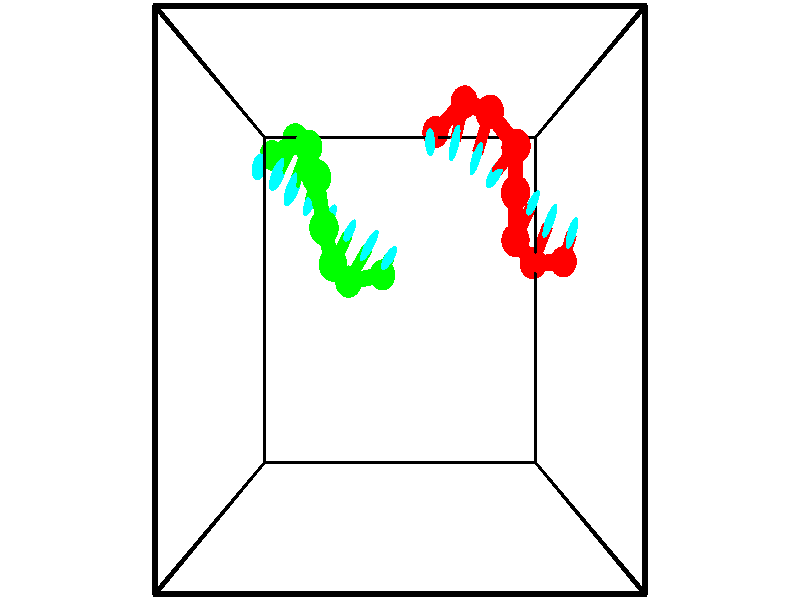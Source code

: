 // switches for output
#declare DRAW_BASES = 1; // possible values are 0, 1; only relevant for DNA ribbons
#declare DRAW_BASES_TYPE = 3; // possible values are 1, 2, 3; only relevant for DNA ribbons
#declare DRAW_FOG = 0; // set to 1 to enable fog

#include "colors.inc"

#include "transforms.inc"
background { rgb <1, 1, 1>}

#default {
   normal{
       ripples 0.25
       frequency 0.20
       turbulence 0.2
       lambda 5
   }
	finish {
		phong 0.1
		phong_size 40.
	}
}

// original window dimensions: 1024x640


// camera settings

camera {
	sky <-0, 1, 0>
	up <-0, 1, 0>
	right 1.6 * <1, 0, 0>
	location <2.5, 2.5, 11.1562>
	look_at <2.5, 2.5, 2.5>
	direction <0, 0, -8.6562>
	angle 67.0682
}


# declare cpy_camera_pos = <2.5, 2.5, 11.1562>;
# if (DRAW_FOG = 1)
fog {
	fog_type 2
	up vnormalize(cpy_camera_pos)
	color rgbt<1,1,1,0.3>
	distance 1e-5
	fog_alt 3e-3
	fog_offset 4
}
# end


// LIGHTS

# declare lum = 6;
global_settings {
	ambient_light rgb lum * <0.05, 0.05, 0.05>
	max_trace_level 15
}# declare cpy_direct_light_amount = 0.25;
light_source
{	1000 * <-1, -1, 1>,
	rgb lum * cpy_direct_light_amount
	parallel
}

light_source
{	1000 * <1, 1, -1>,
	rgb lum * cpy_direct_light_amount
	parallel
}

// strand 0

// nucleotide -1

// particle -1
sphere {
	<3.176904, 5.171392, -0.374487> 0.250000
	pigment { color rgbt <1,0,0,0> }
	no_shadow
}
cylinder {
	<3.103039, 5.002777, -0.019363>,  <3.058720, 4.901608, 0.193711>, 0.100000
	pigment { color rgbt <1,0,0,0> }
	no_shadow
}
cylinder {
	<3.103039, 5.002777, -0.019363>,  <3.176904, 5.171392, -0.374487>, 0.100000
	pigment { color rgbt <1,0,0,0> }
	no_shadow
}

// particle -1
sphere {
	<3.103039, 5.002777, -0.019363> 0.100000
	pigment { color rgbt <1,0,0,0> }
	no_shadow
}
sphere {
	0, 1
	scale<0.080000,0.200000,0.300000>
	matrix <0.975211, 0.033464, 0.218731,
		-0.121913, 0.906193, 0.404909,
		-0.184663, -0.421538, 0.887809,
		3.047640, 4.876316, 0.246979>
	pigment { color rgbt <0,1,1,0> }
	no_shadow
}
cylinder {
	<3.687004, 5.550162, -0.013725>,  <3.176904, 5.171392, -0.374487>, 0.130000
	pigment { color rgbt <1,0,0,0> }
	no_shadow
}

// nucleotide -1

// particle -1
sphere {
	<3.687004, 5.550162, -0.013725> 0.250000
	pigment { color rgbt <1,0,0,0> }
	no_shadow
}
cylinder {
	<3.580893, 5.174305, 0.072712>,  <3.517226, 4.948791, 0.124574>, 0.100000
	pigment { color rgbt <1,0,0,0> }
	no_shadow
}
cylinder {
	<3.580893, 5.174305, 0.072712>,  <3.687004, 5.550162, -0.013725>, 0.100000
	pigment { color rgbt <1,0,0,0> }
	no_shadow
}

// particle -1
sphere {
	<3.580893, 5.174305, 0.072712> 0.100000
	pigment { color rgbt <1,0,0,0> }
	no_shadow
}
sphere {
	0, 1
	scale<0.080000,0.200000,0.300000>
	matrix <0.964055, -0.255012, 0.074614,
		-0.015005, 0.228120, 0.973518,
		-0.265279, -0.939644, 0.216093,
		3.501309, 4.892412, 0.137540>
	pigment { color rgbt <0,1,1,0> }
	no_shadow
}
cylinder {
	<4.088699, 5.272280, 0.467389>,  <3.687004, 5.550162, -0.013725>, 0.130000
	pigment { color rgbt <1,0,0,0> }
	no_shadow
}

// nucleotide -1

// particle -1
sphere {
	<4.088699, 5.272280, 0.467389> 0.250000
	pigment { color rgbt <1,0,0,0> }
	no_shadow
}
cylinder {
	<3.978176, 4.933876, 0.284996>,  <3.911862, 4.730834, 0.175560>, 0.100000
	pigment { color rgbt <1,0,0,0> }
	no_shadow
}
cylinder {
	<3.978176, 4.933876, 0.284996>,  <4.088699, 5.272280, 0.467389>, 0.100000
	pigment { color rgbt <1,0,0,0> }
	no_shadow
}

// particle -1
sphere {
	<3.978176, 4.933876, 0.284996> 0.100000
	pigment { color rgbt <1,0,0,0> }
	no_shadow
}
sphere {
	0, 1
	scale<0.080000,0.200000,0.300000>
	matrix <0.956223, -0.289589, -0.042142,
		-0.096395, -0.447666, 0.888990,
		-0.276307, -0.846011, -0.455983,
		3.895284, 4.680073, 0.148201>
	pigment { color rgbt <0,1,1,0> }
	no_shadow
}
cylinder {
	<4.519863, 4.726639, 0.647856>,  <4.088699, 5.272280, 0.467389>, 0.130000
	pigment { color rgbt <1,0,0,0> }
	no_shadow
}

// nucleotide -1

// particle -1
sphere {
	<4.519863, 4.726639, 0.647856> 0.250000
	pigment { color rgbt <1,0,0,0> }
	no_shadow
}
cylinder {
	<4.362633, 4.558239, 0.320869>,  <4.268295, 4.457199, 0.124678>, 0.100000
	pigment { color rgbt <1,0,0,0> }
	no_shadow
}
cylinder {
	<4.362633, 4.558239, 0.320869>,  <4.519863, 4.726639, 0.647856>, 0.100000
	pigment { color rgbt <1,0,0,0> }
	no_shadow
}

// particle -1
sphere {
	<4.362633, 4.558239, 0.320869> 0.100000
	pigment { color rgbt <1,0,0,0> }
	no_shadow
}
sphere {
	0, 1
	scale<0.080000,0.200000,0.300000>
	matrix <0.895090, -0.378708, -0.235363,
		-0.210493, -0.824220, 0.525694,
		-0.393075, -0.421001, -0.817465,
		4.244710, 4.431939, 0.075630>
	pigment { color rgbt <0,1,1,0> }
	no_shadow
}
cylinder {
	<4.500432, 4.049272, 0.698470>,  <4.519863, 4.726639, 0.647856>, 0.130000
	pigment { color rgbt <1,0,0,0> }
	no_shadow
}

// nucleotide -1

// particle -1
sphere {
	<4.500432, 4.049272, 0.698470> 0.250000
	pigment { color rgbt <1,0,0,0> }
	no_shadow
}
cylinder {
	<4.528915, 4.130707, 0.307884>,  <4.546006, 4.179567, 0.073533>, 0.100000
	pigment { color rgbt <1,0,0,0> }
	no_shadow
}
cylinder {
	<4.528915, 4.130707, 0.307884>,  <4.500432, 4.049272, 0.698470>, 0.100000
	pigment { color rgbt <1,0,0,0> }
	no_shadow
}

// particle -1
sphere {
	<4.528915, 4.130707, 0.307884> 0.100000
	pigment { color rgbt <1,0,0,0> }
	no_shadow
}
sphere {
	0, 1
	scale<0.080000,0.200000,0.300000>
	matrix <0.884966, -0.464532, -0.032315,
		-0.460178, -0.861837, -0.213246,
		0.071209, 0.203587, -0.976464,
		4.550278, 4.191782, 0.014945>
	pigment { color rgbt <0,1,1,0> }
	no_shadow
}
cylinder {
	<4.577236, 3.396613, 0.288318>,  <4.500432, 4.049272, 0.698470>, 0.130000
	pigment { color rgbt <1,0,0,0> }
	no_shadow
}

// nucleotide -1

// particle -1
sphere {
	<4.577236, 3.396613, 0.288318> 0.250000
	pigment { color rgbt <1,0,0,0> }
	no_shadow
}
cylinder {
	<4.773823, 3.711639, 0.139618>,  <4.891775, 3.900655, 0.050398>, 0.100000
	pigment { color rgbt <1,0,0,0> }
	no_shadow
}
cylinder {
	<4.773823, 3.711639, 0.139618>,  <4.577236, 3.396613, 0.288318>, 0.100000
	pigment { color rgbt <1,0,0,0> }
	no_shadow
}

// particle -1
sphere {
	<4.773823, 3.711639, 0.139618> 0.100000
	pigment { color rgbt <1,0,0,0> }
	no_shadow
}
sphere {
	0, 1
	scale<0.080000,0.200000,0.300000>
	matrix <0.857089, -0.513104, 0.046074,
		-0.154461, -0.341267, -0.927189,
		0.491468, 0.787567, -0.371751,
		4.921263, 3.947909, 0.028093>
	pigment { color rgbt <0,1,1,0> }
	no_shadow
}
cylinder {
	<5.001696, 3.073699, -0.182945>,  <4.577236, 3.396613, 0.288318>, 0.130000
	pigment { color rgbt <1,0,0,0> }
	no_shadow
}

// nucleotide -1

// particle -1
sphere {
	<5.001696, 3.073699, -0.182945> 0.250000
	pigment { color rgbt <1,0,0,0> }
	no_shadow
}
cylinder {
	<5.151966, 3.433678, -0.094433>,  <5.242128, 3.649665, -0.041326>, 0.100000
	pigment { color rgbt <1,0,0,0> }
	no_shadow
}
cylinder {
	<5.151966, 3.433678, -0.094433>,  <5.001696, 3.073699, -0.182945>, 0.100000
	pigment { color rgbt <1,0,0,0> }
	no_shadow
}

// particle -1
sphere {
	<5.151966, 3.433678, -0.094433> 0.100000
	pigment { color rgbt <1,0,0,0> }
	no_shadow
}
sphere {
	0, 1
	scale<0.080000,0.200000,0.300000>
	matrix <0.909501, -0.403873, 0.098460,
		0.177977, 0.164265, -0.970227,
		0.375675, 0.899947, 0.221279,
		5.264668, 3.703662, -0.028049>
	pigment { color rgbt <0,1,1,0> }
	no_shadow
}
cylinder {
	<5.658273, 3.114892, -0.510840>,  <5.001696, 3.073699, -0.182945>, 0.130000
	pigment { color rgbt <1,0,0,0> }
	no_shadow
}

// nucleotide -1

// particle -1
sphere {
	<5.658273, 3.114892, -0.510840> 0.250000
	pigment { color rgbt <1,0,0,0> }
	no_shadow
}
cylinder {
	<5.658955, 3.349426, -0.186813>,  <5.659364, 3.490146, 0.007603>, 0.100000
	pigment { color rgbt <1,0,0,0> }
	no_shadow
}
cylinder {
	<5.658955, 3.349426, -0.186813>,  <5.658273, 3.114892, -0.510840>, 0.100000
	pigment { color rgbt <1,0,0,0> }
	no_shadow
}

// particle -1
sphere {
	<5.658955, 3.349426, -0.186813> 0.100000
	pigment { color rgbt <1,0,0,0> }
	no_shadow
}
sphere {
	0, 1
	scale<0.080000,0.200000,0.300000>
	matrix <0.924673, -0.309365, 0.221976,
		0.380759, 0.748669, -0.542694,
		0.001704, 0.586334, 0.810067,
		5.659466, 3.525326, 0.056207>
	pigment { color rgbt <0,1,1,0> }
	no_shadow
}
// strand 1

// nucleotide -1

// particle -1
sphere {
	<2.158056, 2.904537, -0.536875> 0.250000
	pigment { color rgbt <0,1,0,0> }
	no_shadow
}
cylinder {
	<2.238258, 3.037231, -0.168148>,  <2.286379, 3.116848, 0.053088>, 0.100000
	pigment { color rgbt <0,1,0,0> }
	no_shadow
}
cylinder {
	<2.238258, 3.037231, -0.168148>,  <2.158056, 2.904537, -0.536875>, 0.100000
	pigment { color rgbt <0,1,0,0> }
	no_shadow
}

// particle -1
sphere {
	<2.238258, 3.037231, -0.168148> 0.100000
	pigment { color rgbt <0,1,0,0> }
	no_shadow
}
sphere {
	0, 1
	scale<0.080000,0.200000,0.300000>
	matrix <-0.767858, 0.637571, -0.062426,
		-0.608433, -0.695309, 0.382563,
		0.200506, 0.331736, 0.921818,
		2.298410, 3.136752, 0.108397>
	pigment { color rgbt <0,1,1,0> }
	no_shadow
}
cylinder {
	<1.541472, 2.785805, -0.096325>,  <2.158056, 2.904537, -0.536875>, 0.130000
	pigment { color rgbt <0,1,0,0> }
	no_shadow
}

// nucleotide -1

// particle -1
sphere {
	<1.541472, 2.785805, -0.096325> 0.250000
	pigment { color rgbt <0,1,0,0> }
	no_shadow
}
cylinder {
	<1.764648, 3.093170, 0.029049>,  <1.898554, 3.277590, 0.104273>, 0.100000
	pigment { color rgbt <0,1,0,0> }
	no_shadow
}
cylinder {
	<1.764648, 3.093170, 0.029049>,  <1.541472, 2.785805, -0.096325>, 0.100000
	pigment { color rgbt <0,1,0,0> }
	no_shadow
}

// particle -1
sphere {
	<1.764648, 3.093170, 0.029049> 0.100000
	pigment { color rgbt <0,1,0,0> }
	no_shadow
}
sphere {
	0, 1
	scale<0.080000,0.200000,0.300000>
	matrix <-0.826139, 0.550108, 0.121961,
		-0.078706, -0.326987, 0.941745,
		0.557942, 0.768414, 0.313434,
		1.932031, 3.323694, 0.123079>
	pigment { color rgbt <0,1,1,0> }
	no_shadow
}
cylinder {
	<1.321009, 3.018516, 0.534655>,  <1.541472, 2.785805, -0.096325>, 0.130000
	pigment { color rgbt <0,1,0,0> }
	no_shadow
}

// nucleotide -1

// particle -1
sphere {
	<1.321009, 3.018516, 0.534655> 0.250000
	pigment { color rgbt <0,1,0,0> }
	no_shadow
}
cylinder {
	<1.451795, 3.297401, 0.279472>,  <1.530267, 3.464732, 0.126363>, 0.100000
	pigment { color rgbt <0,1,0,0> }
	no_shadow
}
cylinder {
	<1.451795, 3.297401, 0.279472>,  <1.321009, 3.018516, 0.534655>, 0.100000
	pigment { color rgbt <0,1,0,0> }
	no_shadow
}

// particle -1
sphere {
	<1.451795, 3.297401, 0.279472> 0.100000
	pigment { color rgbt <0,1,0,0> }
	no_shadow
}
sphere {
	0, 1
	scale<0.080000,0.200000,0.300000>
	matrix <-0.851142, 0.510609, 0.121809,
		0.410673, 0.503163, 0.760378,
		0.326966, 0.697213, -0.637956,
		1.549885, 3.506565, 0.088086>
	pigment { color rgbt <0,1,1,0> }
	no_shadow
}
cylinder {
	<1.205531, 3.525139, 0.877743>,  <1.321009, 3.018516, 0.534655>, 0.130000
	pigment { color rgbt <0,1,0,0> }
	no_shadow
}

// nucleotide -1

// particle -1
sphere {
	<1.205531, 3.525139, 0.877743> 0.250000
	pigment { color rgbt <0,1,0,0> }
	no_shadow
}
cylinder {
	<1.221646, 3.656891, 0.500408>,  <1.231314, 3.735942, 0.274007>, 0.100000
	pigment { color rgbt <0,1,0,0> }
	no_shadow
}
cylinder {
	<1.221646, 3.656891, 0.500408>,  <1.205531, 3.525139, 0.877743>, 0.100000
	pigment { color rgbt <0,1,0,0> }
	no_shadow
}

// particle -1
sphere {
	<1.221646, 3.656891, 0.500408> 0.100000
	pigment { color rgbt <0,1,0,0> }
	no_shadow
}
sphere {
	0, 1
	scale<0.080000,0.200000,0.300000>
	matrix <-0.876004, 0.465765, 0.125218,
		0.480618, 0.821323, 0.307302,
		0.040286, 0.329380, -0.943337,
		1.233732, 3.755705, 0.217407>
	pigment { color rgbt <0,1,1,0> }
	no_shadow
}
cylinder {
	<1.070357, 4.255887, 0.818854>,  <1.205531, 3.525139, 0.877743>, 0.130000
	pigment { color rgbt <0,1,0,0> }
	no_shadow
}

// nucleotide -1

// particle -1
sphere {
	<1.070357, 4.255887, 0.818854> 0.250000
	pigment { color rgbt <0,1,0,0> }
	no_shadow
}
cylinder {
	<0.954337, 4.097862, 0.470188>,  <0.884725, 4.003047, 0.260989>, 0.100000
	pigment { color rgbt <0,1,0,0> }
	no_shadow
}
cylinder {
	<0.954337, 4.097862, 0.470188>,  <1.070357, 4.255887, 0.818854>, 0.100000
	pigment { color rgbt <0,1,0,0> }
	no_shadow
}

// particle -1
sphere {
	<0.954337, 4.097862, 0.470188> 0.100000
	pigment { color rgbt <0,1,0,0> }
	no_shadow
}
sphere {
	0, 1
	scale<0.080000,0.200000,0.300000>
	matrix <-0.852619, 0.520334, 0.047884,
		0.434639, 0.757086, -0.487759,
		-0.290050, -0.395061, -0.871664,
		0.867322, 3.979344, 0.208689>
	pigment { color rgbt <0,1,1,0> }
	no_shadow
}
cylinder {
	<0.846732, 4.810183, 0.247141>,  <1.070357, 4.255887, 0.818854>, 0.130000
	pigment { color rgbt <0,1,0,0> }
	no_shadow
}

// nucleotide -1

// particle -1
sphere {
	<0.846732, 4.810183, 0.247141> 0.250000
	pigment { color rgbt <0,1,0,0> }
	no_shadow
}
cylinder {
	<0.667139, 4.465294, 0.153343>,  <0.559383, 4.258360, 0.097065>, 0.100000
	pigment { color rgbt <0,1,0,0> }
	no_shadow
}
cylinder {
	<0.667139, 4.465294, 0.153343>,  <0.846732, 4.810183, 0.247141>, 0.100000
	pigment { color rgbt <0,1,0,0> }
	no_shadow
}

// particle -1
sphere {
	<0.667139, 4.465294, 0.153343> 0.100000
	pigment { color rgbt <0,1,0,0> }
	no_shadow
}
sphere {
	0, 1
	scale<0.080000,0.200000,0.300000>
	matrix <-0.840761, 0.496513, -0.215862,
		0.302550, 0.100235, -0.947848,
		-0.448982, -0.862223, -0.234493,
		0.532444, 4.206627, 0.082995>
	pigment { color rgbt <0,1,1,0> }
	no_shadow
}
cylinder {
	<0.512967, 5.050563, -0.349371>,  <0.846732, 4.810183, 0.247141>, 0.130000
	pigment { color rgbt <0,1,0,0> }
	no_shadow
}

// nucleotide -1

// particle -1
sphere {
	<0.512967, 5.050563, -0.349371> 0.250000
	pigment { color rgbt <0,1,0,0> }
	no_shadow
}
cylinder {
	<0.346241, 4.711792, -0.217323>,  <0.246205, 4.508530, -0.138094>, 0.100000
	pigment { color rgbt <0,1,0,0> }
	no_shadow
}
cylinder {
	<0.346241, 4.711792, -0.217323>,  <0.512967, 5.050563, -0.349371>, 0.100000
	pigment { color rgbt <0,1,0,0> }
	no_shadow
}

// particle -1
sphere {
	<0.346241, 4.711792, -0.217323> 0.100000
	pigment { color rgbt <0,1,0,0> }
	no_shadow
}
sphere {
	0, 1
	scale<0.080000,0.200000,0.300000>
	matrix <-0.908142, 0.372306, -0.191483,
		0.039266, -0.379609, -0.924313,
		-0.416816, -0.846927, 0.330120,
		0.221196, 4.457714, -0.118287>
	pigment { color rgbt <0,1,1,0> }
	no_shadow
}
cylinder {
	<-0.040484, 4.896367, -0.858504>,  <0.512967, 5.050563, -0.349371>, 0.130000
	pigment { color rgbt <0,1,0,0> }
	no_shadow
}

// nucleotide -1

// particle -1
sphere {
	<-0.040484, 4.896367, -0.858504> 0.250000
	pigment { color rgbt <0,1,0,0> }
	no_shadow
}
cylinder {
	<-0.109043, 4.723793, -0.504219>,  <-0.150178, 4.620249, -0.291648>, 0.100000
	pigment { color rgbt <0,1,0,0> }
	no_shadow
}
cylinder {
	<-0.109043, 4.723793, -0.504219>,  <-0.040484, 4.896367, -0.858504>, 0.100000
	pigment { color rgbt <0,1,0,0> }
	no_shadow
}

// particle -1
sphere {
	<-0.109043, 4.723793, -0.504219> 0.100000
	pigment { color rgbt <0,1,0,0> }
	no_shadow
}
sphere {
	0, 1
	scale<0.080000,0.200000,0.300000>
	matrix <-0.983555, 0.126887, -0.128524,
		-0.056936, -0.893177, -0.446087,
		-0.171397, -0.431433, 0.885714,
		-0.160462, 4.594363, -0.238505>
	pigment { color rgbt <0,1,1,0> }
	no_shadow
}
// box output
cylinder {
	<0.000000, 0.000000, 0.000000>,  <5.000000, 0.000000, 0.000000>, 0.025000
	pigment { color rgbt <0,0,0,0> }
	no_shadow
}
cylinder {
	<0.000000, 0.000000, 0.000000>,  <0.000000, 5.000000, 0.000000>, 0.025000
	pigment { color rgbt <0,0,0,0> }
	no_shadow
}
cylinder {
	<0.000000, 0.000000, 0.000000>,  <0.000000, 0.000000, 5.000000>, 0.025000
	pigment { color rgbt <0,0,0,0> }
	no_shadow
}
cylinder {
	<5.000000, 5.000000, 5.000000>,  <0.000000, 5.000000, 5.000000>, 0.025000
	pigment { color rgbt <0,0,0,0> }
	no_shadow
}
cylinder {
	<5.000000, 5.000000, 5.000000>,  <5.000000, 0.000000, 5.000000>, 0.025000
	pigment { color rgbt <0,0,0,0> }
	no_shadow
}
cylinder {
	<5.000000, 5.000000, 5.000000>,  <5.000000, 5.000000, 0.000000>, 0.025000
	pigment { color rgbt <0,0,0,0> }
	no_shadow
}
cylinder {
	<0.000000, 0.000000, 5.000000>,  <0.000000, 5.000000, 5.000000>, 0.025000
	pigment { color rgbt <0,0,0,0> }
	no_shadow
}
cylinder {
	<0.000000, 0.000000, 5.000000>,  <5.000000, 0.000000, 5.000000>, 0.025000
	pigment { color rgbt <0,0,0,0> }
	no_shadow
}
cylinder {
	<5.000000, 5.000000, 0.000000>,  <0.000000, 5.000000, 0.000000>, 0.025000
	pigment { color rgbt <0,0,0,0> }
	no_shadow
}
cylinder {
	<5.000000, 5.000000, 0.000000>,  <5.000000, 0.000000, 0.000000>, 0.025000
	pigment { color rgbt <0,0,0,0> }
	no_shadow
}
cylinder {
	<5.000000, 0.000000, 5.000000>,  <5.000000, 0.000000, 0.000000>, 0.025000
	pigment { color rgbt <0,0,0,0> }
	no_shadow
}
cylinder {
	<0.000000, 5.000000, 0.000000>,  <0.000000, 5.000000, 5.000000>, 0.025000
	pigment { color rgbt <0,0,0,0> }
	no_shadow
}
// end of box output
